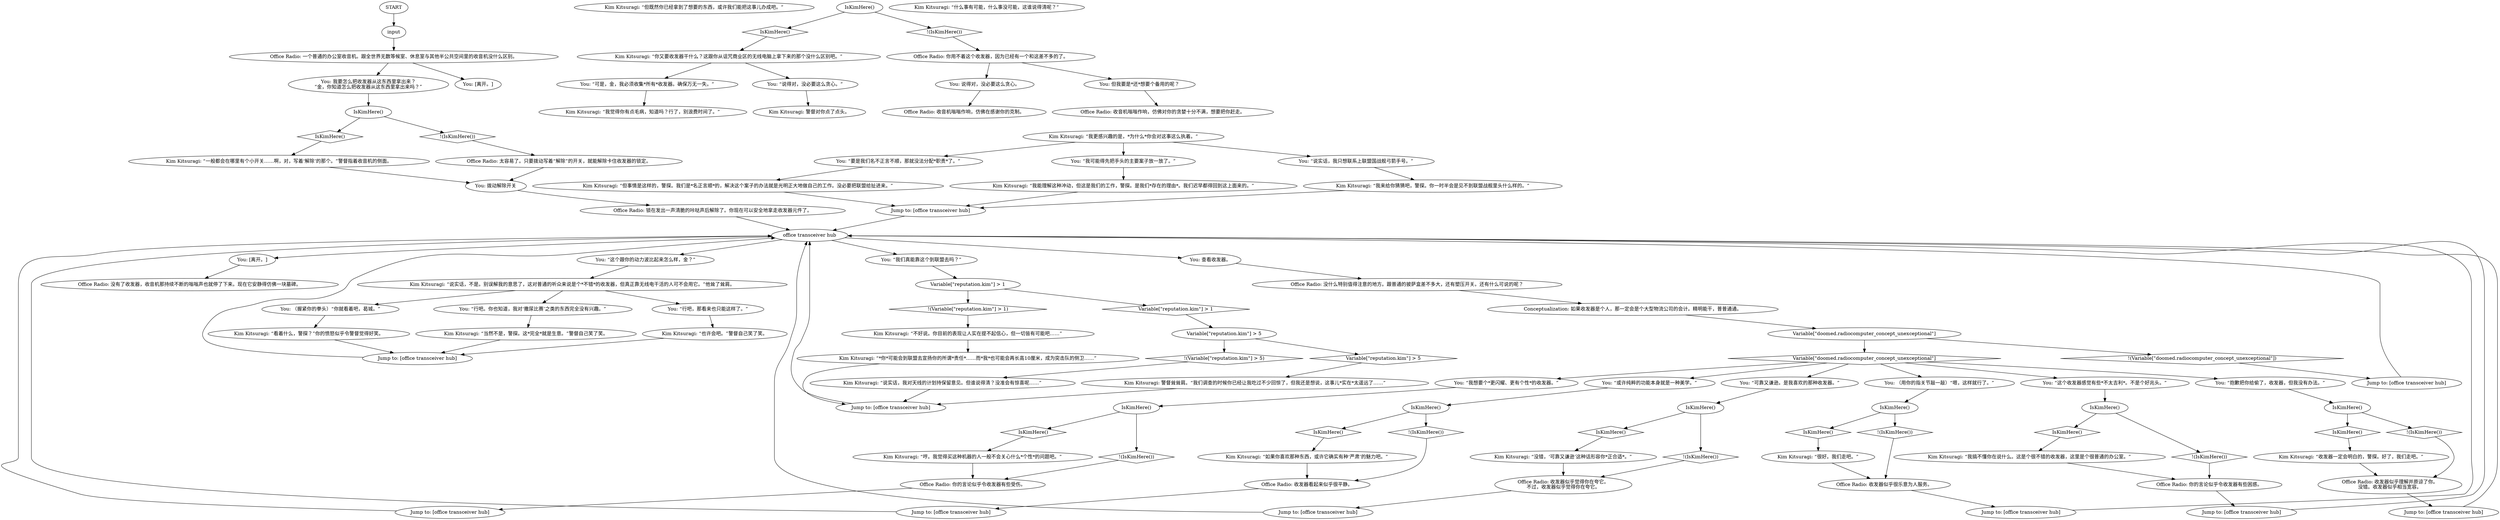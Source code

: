 # OFFICE / SECRETARYS RADIO
# You can remove the transceiver from this radio as part of the MORALIST DREAM QUEST
# ==================================================
digraph G {
	  0 [label="START"];
	  1 [label="input"];
	  2 [label="Kim Kitsuragi: “但既然你已经拿到了想要的东西，或许我们能把这事儿办成吧。”"];
	  3 [label="office transceiver hub"];
	  4 [label="You: “我想要个*更闪耀、更有个性*的收发器。”"];
	  5 [label="IsKimHere()"];
	  6 [label="IsKimHere()", shape=diamond];
	  7 [label="!(IsKimHere())", shape=diamond];
	  8 [label="Kim Kitsuragi: “我来给你猜猜吧，警探。你一时半会是见不到联盟战舰里头什么样的。”"];
	  9 [label="Conceptualization: 如果收发器是个人，那一定会是个大型物流公司的会计。精明能干，普普通通。"];
	  10 [label="Kim Kitsuragi: “哼。我觉得买这种机器的人一般不会关心什么*个性*的问题吧。”"];
	  11 [label="You: “要是我们名不正言不顺，那就没法分配*职责*了。”"];
	  12 [label="Kim Kitsuragi: “看着什么，警探？”你的愤怒似乎令警督觉得好笑。"];
	  13 [label="Kim Kitsuragi: “如果你喜欢那种东西，或许它确实有种‘严肃’的魅力吧。”"];
	  14 [label="Jump to: [office transceiver hub]"];
	  15 [label="IsKimHere()"];
	  16 [label="IsKimHere()", shape=diamond];
	  17 [label="!(IsKimHere())", shape=diamond];
	  18 [label="You: 拨动解除开关"];
	  19 [label="You: 查看收发器。"];
	  20 [label="Kim Kitsuragi: “说实话，不是。别误解我的意思了，这对普通的听众来说是个*不错*的收发器，但真正靠无线电干活的人可不会用它。”他耸了耸肩。"];
	  21 [label="You: “这个收发器感觉有些*不太吉利*。不是个好兆头。”"];
	  22 [label="IsKimHere()"];
	  23 [label="IsKimHere()", shape=diamond];
	  24 [label="!(IsKimHere())", shape=diamond];
	  25 [label="Jump to: [office transceiver hub]"];
	  26 [label="Variable[\"reputation.kim\"] > 5"];
	  27 [label="Variable[\"reputation.kim\"] > 5", shape=diamond];
	  28 [label="!(Variable[\"reputation.kim\"] > 5)", shape=diamond];
	  29 [label="Kim Kitsuragi: “说实话，我对天线的计划持保留意见。但谁说得清？没准会有惊喜呢……”"];
	  31 [label="Jump to: [office transceiver hub]"];
	  32 [label="Variable[\"doomed.radiocomputer_concept_unexceptional\"]"];
	  33 [label="Variable[\"doomed.radiocomputer_concept_unexceptional\"]", shape=diamond];
	  34 [label="!(Variable[\"doomed.radiocomputer_concept_unexceptional\"])", shape=diamond];
	  35 [label="You: “可靠又谦逊。是我喜欢的那种收发器。”"];
	  36 [label="IsKimHere()"];
	  37 [label="IsKimHere()", shape=diamond];
	  38 [label="!(IsKimHere())", shape=diamond];
	  39 [label="Office Radio: 你的言论似乎令收发器有些困惑。"];
	  40 [label="Office Radio: 一个普通的办公室收音机。跟全世界无数等候室、休息室与其他半公共空间里的收音机没什么区别。"];
	  41 [label="You: 我要怎么把收发器从这东西里拿出来？\n“金，你知道怎么把收发器从这东西里拿出来吗？”"];
	  42 [label="You: 说得对，没必要这么贪心。"];
	  43 [label="Office Radio: 锁在发出一声清脆的咔哒声后解除了。你现在可以安全地拿走收发器元件了。"];
	  44 [label="Kim Kitsuragi: “当然不是，警探。这*完全*就是生意。”警督自己笑了笑。"];
	  45 [label="Kim Kitsuragi: “没错，‘可靠又谦逊’这种话形容你*正合适*。”"];
	  46 [label="Office Radio: 收音机嗡嗡作响，仿佛在感谢你的克制。"];
	  47 [label="Jump to: [office transceiver hub]"];
	  48 [label="You: “行吧，那看来也只能这样了。”"];
	  49 [label="You: “抱歉把你给偷了，收发器，但我没有办法。”"];
	  50 [label="Kim Kitsuragi: “收发器一定会明白的，警探。好了，我们走吧。”"];
	  51 [label="You: 但我要是*还*想要个备用的呢？"];
	  52 [label="Office Radio: 收音机嗡嗡作响，仿佛对你的贪婪十分不满，想要把你赶走。"];
	  53 [label="IsKimHere()"];
	  54 [label="IsKimHere()", shape=diamond];
	  55 [label="!(IsKimHere())", shape=diamond];
	  56 [label="Office Radio: 收发器似乎觉得你在夸它。\n不过，收发器似乎觉得你在夸它。"];
	  57 [label="Kim Kitsuragi: “一般都会在哪里有个小开关……啊，对，写着‘解除’的那个。”警督指着收音机的侧面。"];
	  58 [label="Kim Kitsuragi: “不好说。你目前的表现让人实在提不起信心，但一切皆有可能吧……”"];
	  59 [label="IsKimHere()"];
	  60 [label="IsKimHere()", shape=diamond];
	  61 [label="!(IsKimHere())", shape=diamond];
	  62 [label="Kim Kitsuragi: “很好。我们走吧。”"];
	  63 [label="Jump to: [office transceiver hub]"];
	  64 [label="Kim Kitsuragi: “我能理解这种冲动，但这是我们的工作，警探。是我们*存在的理由*。我们迟早都得回到这上面来的。”"];
	  65 [label="Kim Kitsuragi: 警督对你点了点头。"];
	  66 [label="You: “这个跟你的动力波比起来怎么样，金？”"];
	  67 [label="You: （用你的指关节敲一敲）“嗯，这样就行了。”"];
	  68 [label="Jump to: [office transceiver hub]"];
	  69 [label="Jump to: [office transceiver hub]"];
	  70 [label="Kim Kitsuragi: 警督耸耸肩。“我们调查的时候你已经让我吃过不少回惊了，但我还是想说，这事儿*实在*太遥远了……”"];
	  71 [label="Kim Kitsuragi: “但事情是这样的，警探。我们是*名正言顺*的，解决这个案子的办法就是光明正大地做自己的工作。没必要把联盟给扯进来。”"];
	  72 [label="Office Radio: 你用不着这个收发器，因为已经有一个和这差不多的了。"];
	  73 [label="Kim Kitsuragi: “什么事有可能，什么事没可能，这谁说得清呢？”"];
	  74 [label="You: （握紧你的拳头）“你就看着吧，曷城。”"];
	  75 [label="Office Radio: 收发器看起来似乎很平静。"];
	  76 [label="Kim Kitsuragi: “我更感兴趣的是，*为什么*你会对这事这么执着。”"];
	  77 [label="Kim Kitsuragi: “我觉得你有点毛病，知道吗？行了，别浪费时间了。”"];
	  78 [label="You: “可是，金，我必须收集*所有*收发器。确保万无一失。”"];
	  79 [label="You: [离开。]"];
	  80 [label="IsKimHere()"];
	  81 [label="IsKimHere()", shape=diamond];
	  82 [label="!(IsKimHere())", shape=diamond];
	  83 [label="Office Radio: 收发器似乎理解并原谅了你。\n没错。收发器似乎相当宽容。"];
	  84 [label="Jump to: [office transceiver hub]"];
	  85 [label="Jump to: [office transceiver hub]"];
	  86 [label="Jump to: [office transceiver hub]"];
	  87 [label="You: “我可能得先把手头的主要案子放一放了。”"];
	  88 [label="IsKimHere()"];
	  89 [label="IsKimHere()", shape=diamond];
	  90 [label="!(IsKimHere())", shape=diamond];
	  91 [label="Kim Kitsuragi: “你又要收发器干什么？这跟你从诅咒商业区的无线电脑上拿下来的那个没什么区别吧。”"];
	  92 [label="Office Radio: 太容易了。只要拨动写着“解除”的开关，就能解除卡住收发器的锁定。"];
	  93 [label="Kim Kitsuragi: “*你*可能会到联盟去宣扬你的所谓*责任*……而*我*也可能会再长高10厘米，成为突击队的侧卫……”"];
	  94 [label="You: “行吧。你也知道，我对‘撒尿比赛’之类的东西完全没有兴趣。”"];
	  95 [label="Kim Kitsuragi: “也许会吧。”警督自己笑了笑。"];
	  96 [label="Kim Kitsuragi: “我搞不懂你在说什么。这是个很不错的收发器，这里是个很普通的办公室。”"];
	  97 [label="You: “说得对，没必要这么贪心。”"];
	  98 [label="Variable[\"reputation.kim\"] > 1"];
	  99 [label="Variable[\"reputation.kim\"] > 1", shape=diamond];
	  100 [label="!(Variable[\"reputation.kim\"] > 1)", shape=diamond];
	  101 [label="You: “或许纯粹的功能本身就是一种美学。”"];
	  102 [label="Office Radio: 收发器似乎很乐意为人服务。"];
	  103 [label="Office Radio: 没有了收发器，收音机那持续不断的嗡嗡声也就停了下来。现在它安静得仿佛一块墓碑。"];
	  104 [label="You: “说实话，我只想联系上联盟国战舰弓箭手号。”"];
	  105 [label="You: [离开。]"];
	  106 [label="You: “我们真能靠这个到联盟去吗？”"];
	  107 [label="Office Radio: 没什么特别值得注意的地方。跟普通的披萨盒差不多大，还有塑压开关。还有什么可说的呢？"];
	  108 [label="Office Radio: 你的言论似乎令收发器有些受伤。"];
	  0 -> 1
	  1 -> 40
	  3 -> 106
	  3 -> 19
	  3 -> 66
	  3 -> 79
	  4 -> 53
	  5 -> 6
	  5 -> 7
	  6 -> 96
	  7 -> 39
	  8 -> 47
	  9 -> 32
	  10 -> 108
	  11 -> 71
	  12 -> 85
	  13 -> 75
	  14 -> 3
	  15 -> 16
	  15 -> 17
	  16 -> 91
	  17 -> 72
	  18 -> 43
	  19 -> 107
	  20 -> 48
	  20 -> 74
	  20 -> 94
	  21 -> 5
	  22 -> 24
	  22 -> 23
	  23 -> 50
	  24 -> 83
	  25 -> 3
	  26 -> 27
	  26 -> 28
	  27 -> 70
	  28 -> 29
	  29 -> 31
	  31 -> 3
	  32 -> 33
	  32 -> 34
	  33 -> 35
	  33 -> 4
	  33 -> 101
	  33 -> 67
	  33 -> 49
	  33 -> 21
	  34 -> 63
	  35 -> 59
	  36 -> 37
	  36 -> 38
	  37 -> 13
	  38 -> 75
	  39 -> 69
	  40 -> 41
	  40 -> 105
	  41 -> 88
	  42 -> 46
	  43 -> 3
	  44 -> 85
	  45 -> 56
	  47 -> 3
	  48 -> 95
	  49 -> 22
	  50 -> 83
	  51 -> 52
	  53 -> 54
	  53 -> 55
	  54 -> 10
	  55 -> 108
	  56 -> 25
	  57 -> 18
	  58 -> 93
	  59 -> 60
	  59 -> 61
	  60 -> 45
	  61 -> 56
	  62 -> 102
	  63 -> 3
	  64 -> 47
	  66 -> 20
	  67 -> 80
	  68 -> 3
	  69 -> 3
	  70 -> 31
	  71 -> 47
	  72 -> 42
	  72 -> 51
	  74 -> 12
	  75 -> 84
	  76 -> 104
	  76 -> 11
	  76 -> 87
	  78 -> 77
	  79 -> 103
	  80 -> 81
	  80 -> 82
	  81 -> 62
	  82 -> 102
	  83 -> 86
	  84 -> 3
	  85 -> 3
	  86 -> 3
	  87 -> 64
	  88 -> 89
	  88 -> 90
	  89 -> 57
	  90 -> 92
	  91 -> 97
	  91 -> 78
	  92 -> 18
	  93 -> 31
	  94 -> 44
	  95 -> 85
	  96 -> 39
	  97 -> 65
	  98 -> 99
	  98 -> 100
	  99 -> 26
	  100 -> 58
	  101 -> 36
	  102 -> 14
	  104 -> 8
	  106 -> 98
	  107 -> 9
	  108 -> 68
}

